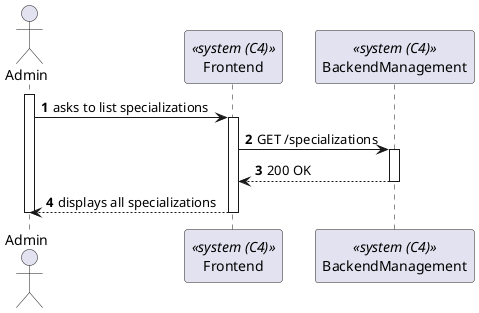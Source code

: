 @startuml process-view
autonumber

actor "Admin" as Admin
participant Frontend as "Frontend" <<system (C4)>>
participant Backend as "BackendManagement" <<system (C4)>>

activate Admin
    Admin -> Frontend : asks to list specializations
    activate Frontend
    
        Frontend-> Backend : GET /specializations
        activate Backend
            Frontend <-- Backend : 200 OK
        deactivate Backend
    Frontend --> Admin : displays all specializations

    deactivate Frontend
    deactivate Admin
@enduml